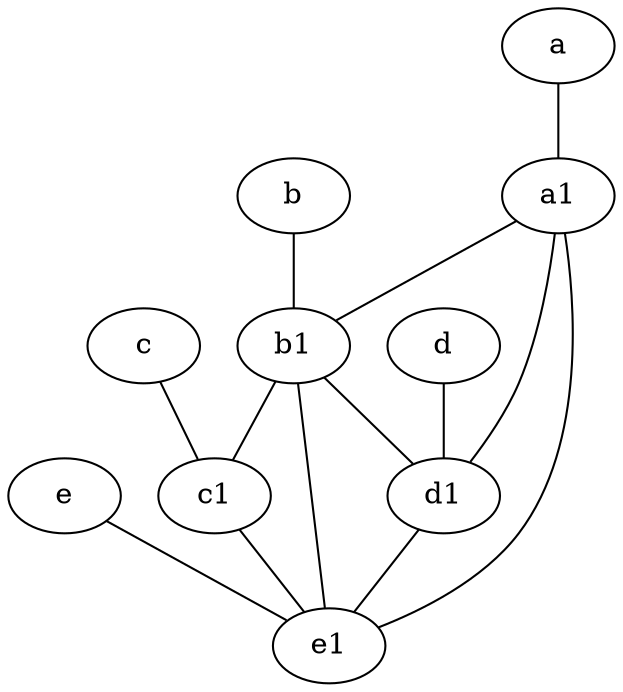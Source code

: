 graph {
	e [pos="7,9!"]
	b1 [pos="9,4!"]
	d [pos="2,5!"]
	c [pos="4.5,2!"]
	c1 [pos="4.5,3!"]
	b [pos="10,4!"]
	e1 [pos="7,7!"]
	a1 [pos="8,3!"]
	d1 [pos="3,5!"]
	a [pos="8,2!"]
	c -- c1
	d1 -- e1
	a1 -- e1
	e -- e1
	b1 -- e1
	a -- a1
	b1 -- d1
	c1 -- e1
	a1 -- d1
	b -- b1
	d -- d1
	a1 -- b1
	b1 -- c1
}
